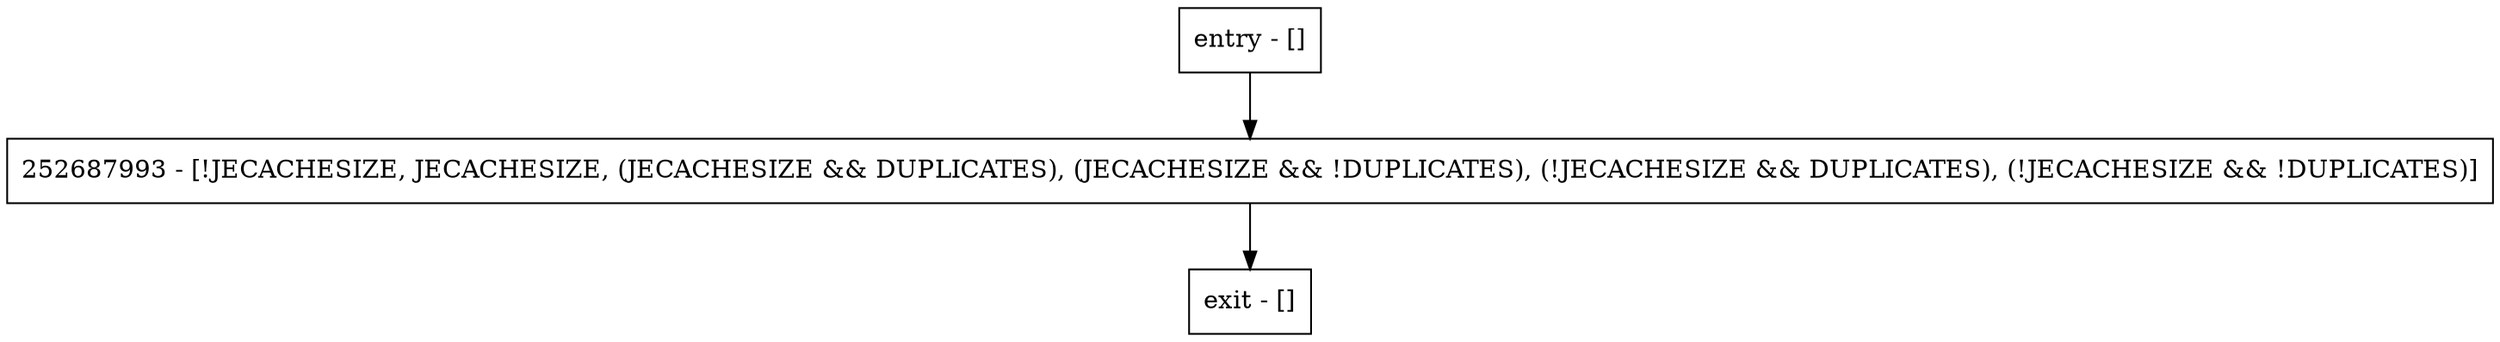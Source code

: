 digraph hasDuplicates {
node [shape=record];
entry [label="entry - []"];
exit [label="exit - []"];
252687993 [label="252687993 - [!JECACHESIZE, JECACHESIZE, (JECACHESIZE && DUPLICATES), (JECACHESIZE && !DUPLICATES), (!JECACHESIZE && DUPLICATES), (!JECACHESIZE && !DUPLICATES)]"];
entry;
exit;
entry -> 252687993;
252687993 -> exit;
}
